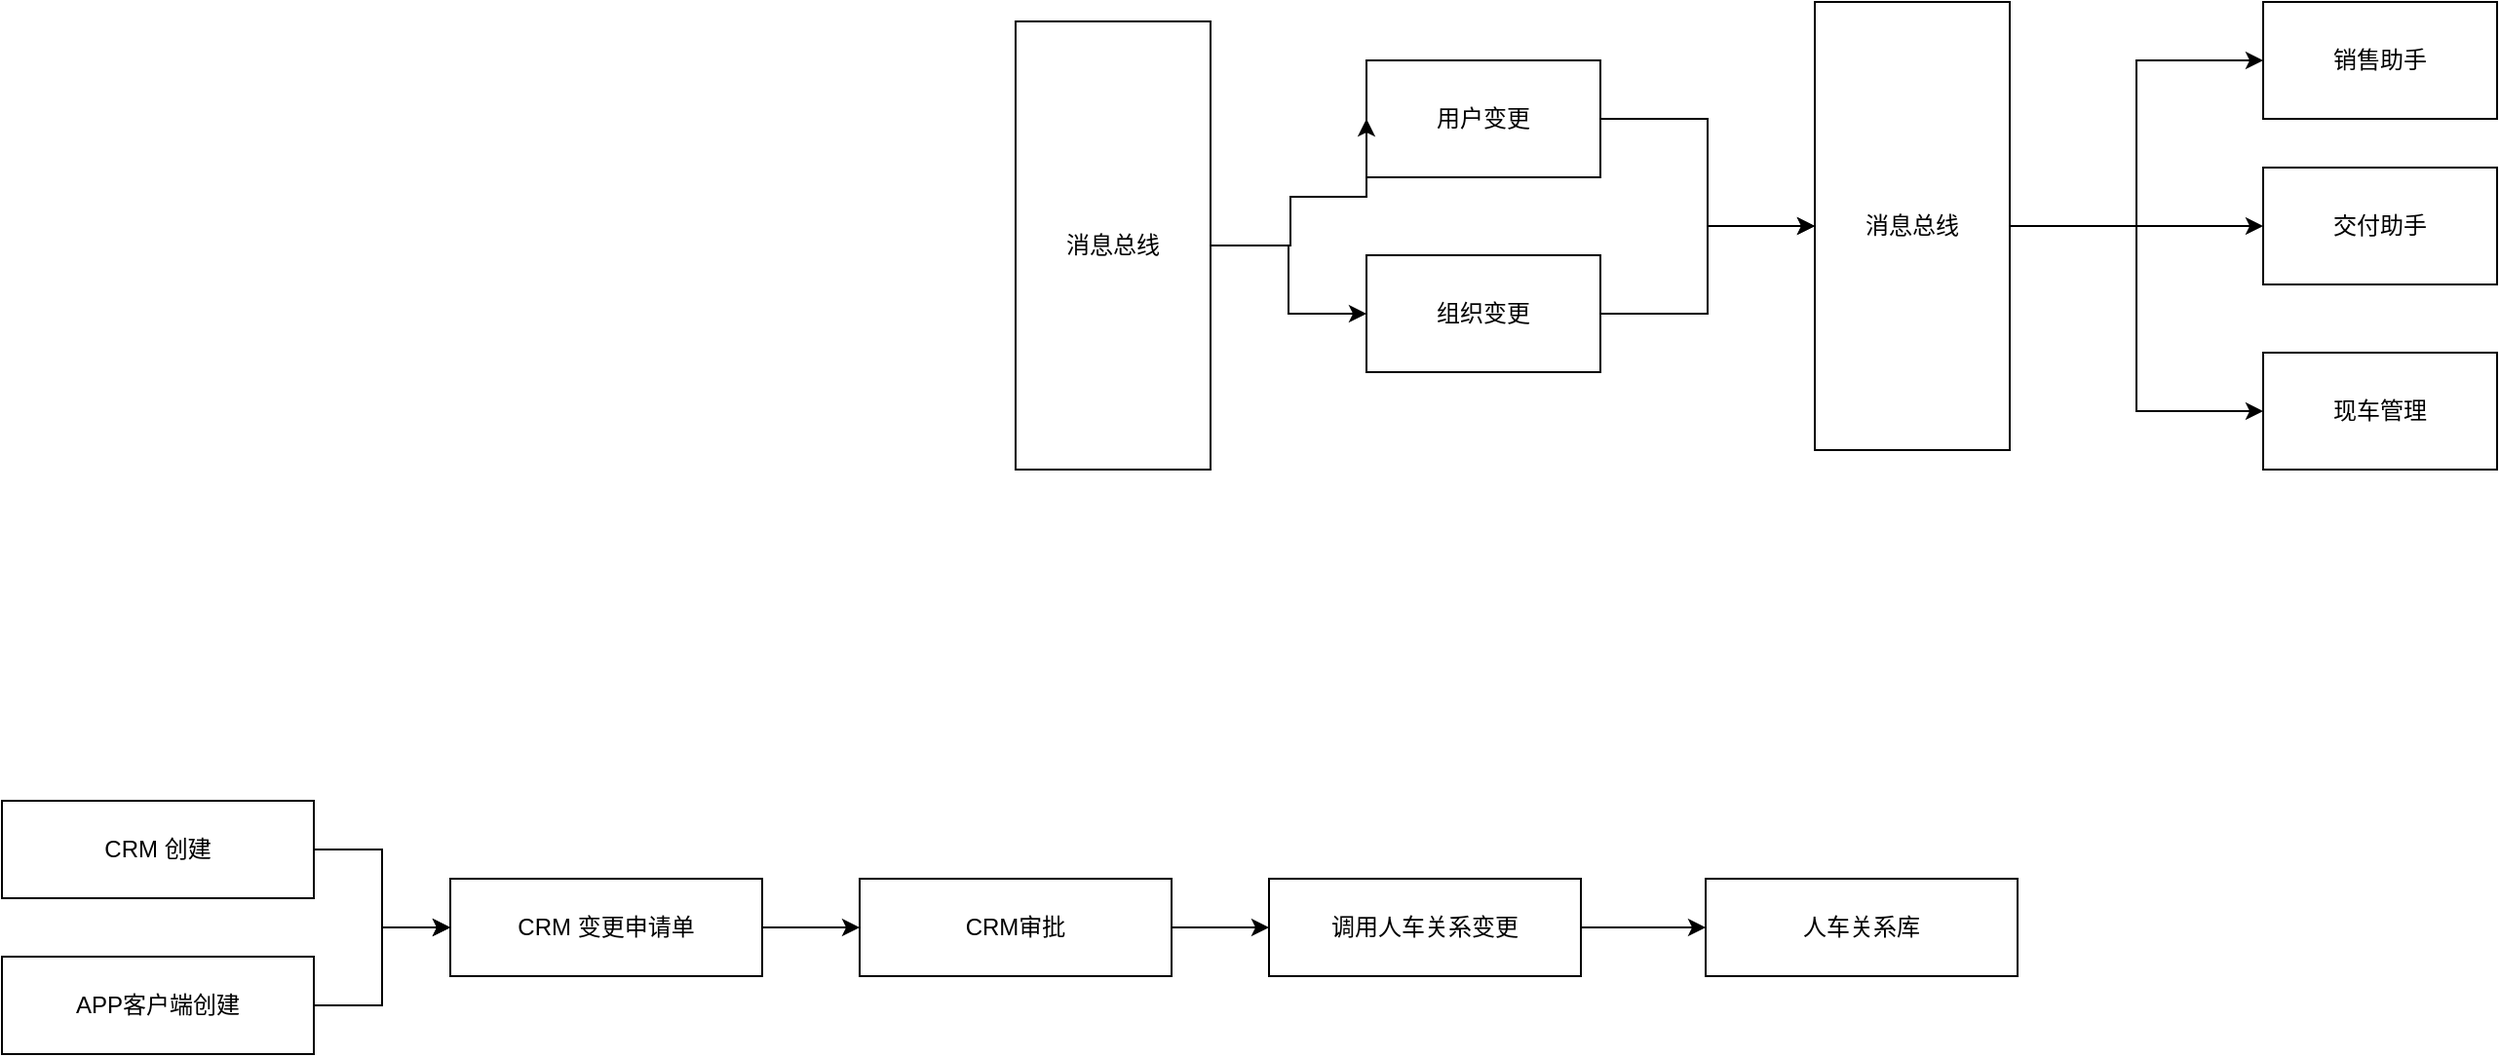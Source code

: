 <mxfile version="24.0.2" type="github">
  <diagram name="第 1 页" id="KrBHwXf3kOgR2XJazYWw">
    <mxGraphModel dx="2501" dy="790" grid="1" gridSize="10" guides="1" tooltips="1" connect="1" arrows="1" fold="1" page="1" pageScale="1" pageWidth="827" pageHeight="1169" math="0" shadow="0">
      <root>
        <mxCell id="0" />
        <mxCell id="1" parent="0" />
        <mxCell id="ZN-BAeeFPiH91F6GxZGp-7" value="" style="edgeStyle=orthogonalEdgeStyle;rounded=0;orthogonalLoop=1;jettySize=auto;html=1;" parent="1" source="bcBkoMLMseT7_Xv5eQ_1-1" target="ZN-BAeeFPiH91F6GxZGp-2" edge="1">
          <mxGeometry relative="1" as="geometry" />
        </mxCell>
        <mxCell id="bcBkoMLMseT7_Xv5eQ_1-1" value="用户变更" style="rounded=0;whiteSpace=wrap;html=1;" parent="1" vertex="1">
          <mxGeometry x="80" y="170" width="120" height="60" as="geometry" />
        </mxCell>
        <mxCell id="ZN-BAeeFPiH91F6GxZGp-8" value="" style="edgeStyle=orthogonalEdgeStyle;rounded=0;orthogonalLoop=1;jettySize=auto;html=1;" parent="1" source="ZN-BAeeFPiH91F6GxZGp-1" target="ZN-BAeeFPiH91F6GxZGp-2" edge="1">
          <mxGeometry relative="1" as="geometry" />
        </mxCell>
        <mxCell id="ZN-BAeeFPiH91F6GxZGp-1" value="组织变更" style="rounded=0;whiteSpace=wrap;html=1;" parent="1" vertex="1">
          <mxGeometry x="80" y="270" width="120" height="60" as="geometry" />
        </mxCell>
        <mxCell id="ZN-BAeeFPiH91F6GxZGp-10" value="" style="edgeStyle=orthogonalEdgeStyle;rounded=0;orthogonalLoop=1;jettySize=auto;html=1;entryX=0;entryY=0.5;entryDx=0;entryDy=0;" parent="1" source="ZN-BAeeFPiH91F6GxZGp-2" target="ZN-BAeeFPiH91F6GxZGp-3" edge="1">
          <mxGeometry relative="1" as="geometry">
            <mxPoint x="550" y="110" as="targetPoint" />
          </mxGeometry>
        </mxCell>
        <mxCell id="ZN-BAeeFPiH91F6GxZGp-16" value="" style="edgeStyle=orthogonalEdgeStyle;rounded=0;orthogonalLoop=1;jettySize=auto;html=1;" parent="1" source="ZN-BAeeFPiH91F6GxZGp-2" target="ZN-BAeeFPiH91F6GxZGp-15" edge="1">
          <mxGeometry relative="1" as="geometry">
            <mxPoint x="530" y="310" as="targetPoint" />
          </mxGeometry>
        </mxCell>
        <mxCell id="ZN-BAeeFPiH91F6GxZGp-18" value="" style="edgeStyle=orthogonalEdgeStyle;rounded=0;orthogonalLoop=1;jettySize=auto;html=1;" parent="1" source="ZN-BAeeFPiH91F6GxZGp-2" target="ZN-BAeeFPiH91F6GxZGp-17" edge="1">
          <mxGeometry relative="1" as="geometry" />
        </mxCell>
        <mxCell id="ZN-BAeeFPiH91F6GxZGp-2" value="消息总线" style="rounded=0;whiteSpace=wrap;html=1;" parent="1" vertex="1">
          <mxGeometry x="310" y="140" width="100" height="230" as="geometry" />
        </mxCell>
        <mxCell id="ZN-BAeeFPiH91F6GxZGp-3" value="销售助手" style="rounded=0;whiteSpace=wrap;html=1;" parent="1" vertex="1">
          <mxGeometry x="540" y="140" width="120" height="60" as="geometry" />
        </mxCell>
        <mxCell id="ZN-BAeeFPiH91F6GxZGp-15" value="交付助手" style="whiteSpace=wrap;html=1;rounded=0;" parent="1" vertex="1">
          <mxGeometry x="540" y="225" width="120" height="60" as="geometry" />
        </mxCell>
        <mxCell id="ZN-BAeeFPiH91F6GxZGp-17" value="现车管理" style="whiteSpace=wrap;html=1;rounded=0;" parent="1" vertex="1">
          <mxGeometry x="540" y="320" width="120" height="60" as="geometry" />
        </mxCell>
        <mxCell id="ZN-BAeeFPiH91F6GxZGp-25" value="" style="edgeStyle=orthogonalEdgeStyle;rounded=0;orthogonalLoop=1;jettySize=auto;html=1;entryX=0;entryY=0.5;entryDx=0;entryDy=0;" parent="1" target="bcBkoMLMseT7_Xv5eQ_1-1" edge="1">
          <mxGeometry relative="1" as="geometry">
            <mxPoint x="-40" y="264" as="sourcePoint" />
            <mxPoint x="70" y="240" as="targetPoint" />
            <Array as="points">
              <mxPoint x="-40" y="265" />
              <mxPoint x="41" y="265" />
              <mxPoint x="41" y="240" />
              <mxPoint x="80" y="240" />
            </Array>
          </mxGeometry>
        </mxCell>
        <mxCell id="ZN-BAeeFPiH91F6GxZGp-26" value="" style="edgeStyle=orthogonalEdgeStyle;rounded=0;orthogonalLoop=1;jettySize=auto;html=1;" parent="1" source="ZN-BAeeFPiH91F6GxZGp-24" target="ZN-BAeeFPiH91F6GxZGp-1" edge="1">
          <mxGeometry relative="1" as="geometry" />
        </mxCell>
        <mxCell id="ZN-BAeeFPiH91F6GxZGp-24" value="消息总线" style="rounded=0;whiteSpace=wrap;html=1;" parent="1" vertex="1">
          <mxGeometry x="-100" y="150" width="100" height="230" as="geometry" />
        </mxCell>
        <mxCell id="880IbgArgCvvtp268K5U-7" value="" style="edgeStyle=orthogonalEdgeStyle;rounded=0;orthogonalLoop=1;jettySize=auto;html=1;" edge="1" parent="1" source="880IbgArgCvvtp268K5U-1" target="880IbgArgCvvtp268K5U-3">
          <mxGeometry relative="1" as="geometry" />
        </mxCell>
        <mxCell id="880IbgArgCvvtp268K5U-1" value="CRM 创建" style="rounded=0;whiteSpace=wrap;html=1;" vertex="1" parent="1">
          <mxGeometry x="-620" y="550" width="160" height="50" as="geometry" />
        </mxCell>
        <mxCell id="880IbgArgCvvtp268K5U-8" value="" style="edgeStyle=orthogonalEdgeStyle;rounded=0;orthogonalLoop=1;jettySize=auto;html=1;" edge="1" parent="1" source="880IbgArgCvvtp268K5U-2" target="880IbgArgCvvtp268K5U-3">
          <mxGeometry relative="1" as="geometry" />
        </mxCell>
        <mxCell id="880IbgArgCvvtp268K5U-2" value="APP客户端创建" style="rounded=0;whiteSpace=wrap;html=1;" vertex="1" parent="1">
          <mxGeometry x="-620" y="630" width="160" height="50" as="geometry" />
        </mxCell>
        <mxCell id="880IbgArgCvvtp268K5U-9" value="" style="edgeStyle=orthogonalEdgeStyle;rounded=0;orthogonalLoop=1;jettySize=auto;html=1;" edge="1" parent="1" source="880IbgArgCvvtp268K5U-3" target="880IbgArgCvvtp268K5U-4">
          <mxGeometry relative="1" as="geometry" />
        </mxCell>
        <mxCell id="880IbgArgCvvtp268K5U-3" value="CRM 变更申请单" style="rounded=0;whiteSpace=wrap;html=1;" vertex="1" parent="1">
          <mxGeometry x="-390" y="590" width="160" height="50" as="geometry" />
        </mxCell>
        <mxCell id="880IbgArgCvvtp268K5U-10" value="" style="edgeStyle=orthogonalEdgeStyle;rounded=0;orthogonalLoop=1;jettySize=auto;html=1;" edge="1" parent="1" source="880IbgArgCvvtp268K5U-4" target="880IbgArgCvvtp268K5U-5">
          <mxGeometry relative="1" as="geometry" />
        </mxCell>
        <mxCell id="880IbgArgCvvtp268K5U-4" value="CRM审批" style="rounded=0;whiteSpace=wrap;html=1;" vertex="1" parent="1">
          <mxGeometry x="-180" y="590" width="160" height="50" as="geometry" />
        </mxCell>
        <mxCell id="880IbgArgCvvtp268K5U-11" value="" style="edgeStyle=orthogonalEdgeStyle;rounded=0;orthogonalLoop=1;jettySize=auto;html=1;" edge="1" parent="1" source="880IbgArgCvvtp268K5U-5" target="880IbgArgCvvtp268K5U-6">
          <mxGeometry relative="1" as="geometry" />
        </mxCell>
        <mxCell id="880IbgArgCvvtp268K5U-5" value="调用人车关系变更" style="rounded=0;whiteSpace=wrap;html=1;" vertex="1" parent="1">
          <mxGeometry x="30" y="590" width="160" height="50" as="geometry" />
        </mxCell>
        <mxCell id="880IbgArgCvvtp268K5U-6" value="人车关系库" style="rounded=0;whiteSpace=wrap;html=1;" vertex="1" parent="1">
          <mxGeometry x="254" y="590" width="160" height="50" as="geometry" />
        </mxCell>
      </root>
    </mxGraphModel>
  </diagram>
</mxfile>
